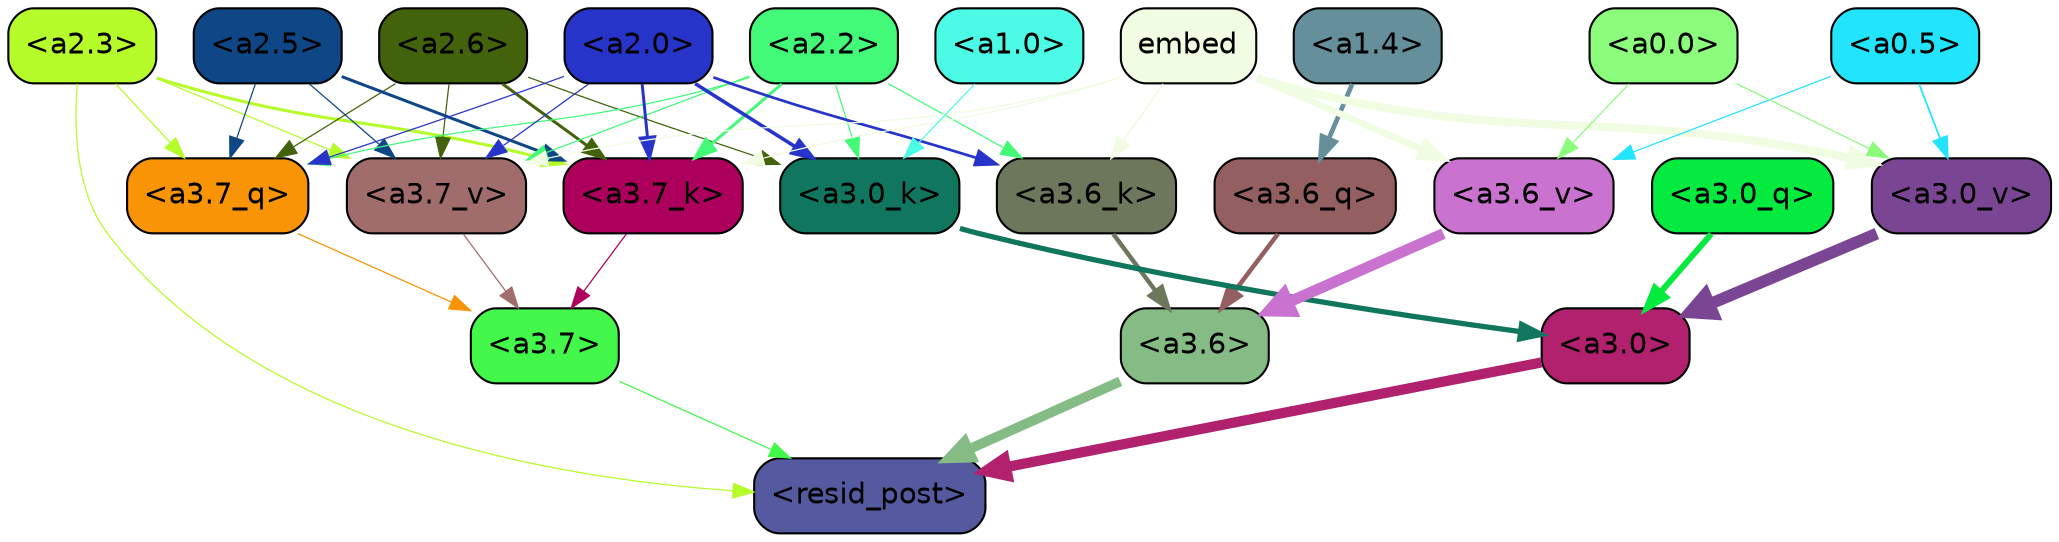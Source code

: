 strict digraph "" {
	graph [bgcolor=transparent,
		layout=dot,
		overlap=false,
		splines=true
	];
	"<a3.7>"	[color=black,
		fillcolor="#43f84a",
		fontname=Helvetica,
		shape=box,
		style="filled, rounded"];
	"<resid_post>"	[color=black,
		fillcolor="#555aa0",
		fontname=Helvetica,
		shape=box,
		style="filled, rounded"];
	"<a3.7>" -> "<resid_post>"	[color="#43f84a",
		penwidth=0.6];
	"<a3.6>"	[color=black,
		fillcolor="#85bc85",
		fontname=Helvetica,
		shape=box,
		style="filled, rounded"];
	"<a3.6>" -> "<resid_post>"	[color="#85bc85",
		penwidth=4.746312499046326];
	"<a3.0>"	[color=black,
		fillcolor="#b1216d",
		fontname=Helvetica,
		shape=box,
		style="filled, rounded"];
	"<a3.0>" -> "<resid_post>"	[color="#b1216d",
		penwidth=4.896343111991882];
	"<a2.3>"	[color=black,
		fillcolor="#b6fb2a",
		fontname=Helvetica,
		shape=box,
		style="filled, rounded"];
	"<a2.3>" -> "<resid_post>"	[color="#b6fb2a",
		penwidth=0.6];
	"<a3.7_q>"	[color=black,
		fillcolor="#f99406",
		fontname=Helvetica,
		shape=box,
		style="filled, rounded"];
	"<a2.3>" -> "<a3.7_q>"	[color="#b6fb2a",
		penwidth=0.6];
	"<a3.7_k>"	[color=black,
		fillcolor="#ad005d",
		fontname=Helvetica,
		shape=box,
		style="filled, rounded"];
	"<a2.3>" -> "<a3.7_k>"	[color="#b6fb2a",
		penwidth=1.467104621231556];
	"<a3.7_v>"	[color=black,
		fillcolor="#a06d6c",
		fontname=Helvetica,
		shape=box,
		style="filled, rounded"];
	"<a2.3>" -> "<a3.7_v>"	[color="#b6fb2a",
		penwidth=0.6];
	"<a3.7_q>" -> "<a3.7>"	[color="#f99406",
		penwidth=0.6];
	"<a3.6_q>"	[color=black,
		fillcolor="#945f61",
		fontname=Helvetica,
		shape=box,
		style="filled, rounded"];
	"<a3.6_q>" -> "<a3.6>"	[color="#945f61",
		penwidth=2.160832464694977];
	"<a3.0_q>"	[color=black,
		fillcolor="#04ea3e",
		fontname=Helvetica,
		shape=box,
		style="filled, rounded"];
	"<a3.0_q>" -> "<a3.0>"	[color="#04ea3e",
		penwidth=2.870753765106201];
	"<a3.7_k>" -> "<a3.7>"	[color="#ad005d",
		penwidth=0.6];
	"<a3.6_k>"	[color=black,
		fillcolor="#6c775b",
		fontname=Helvetica,
		shape=box,
		style="filled, rounded"];
	"<a3.6_k>" -> "<a3.6>"	[color="#6c775b",
		penwidth=2.13908451795578];
	"<a3.0_k>"	[color=black,
		fillcolor="#11765e",
		fontname=Helvetica,
		shape=box,
		style="filled, rounded"];
	"<a3.0_k>" -> "<a3.0>"	[color="#11765e",
		penwidth=2.520303964614868];
	"<a3.7_v>" -> "<a3.7>"	[color="#a06d6c",
		penwidth=0.6];
	"<a3.6_v>"	[color=black,
		fillcolor="#c972cf",
		fontname=Helvetica,
		shape=box,
		style="filled, rounded"];
	"<a3.6_v>" -> "<a3.6>"	[color="#c972cf",
		penwidth=5.297133803367615];
	"<a3.0_v>"	[color=black,
		fillcolor="#7a4592",
		fontname=Helvetica,
		shape=box,
		style="filled, rounded"];
	"<a3.0_v>" -> "<a3.0>"	[color="#7a4592",
		penwidth=5.680712580680847];
	"<a2.6>"	[color=black,
		fillcolor="#42630c",
		fontname=Helvetica,
		shape=box,
		style="filled, rounded"];
	"<a2.6>" -> "<a3.7_q>"	[color="#42630c",
		penwidth=0.6];
	"<a2.6>" -> "<a3.7_k>"	[color="#42630c",
		penwidth=1.4453159049153328];
	"<a2.6>" -> "<a3.0_k>"	[color="#42630c",
		penwidth=0.6];
	"<a2.6>" -> "<a3.7_v>"	[color="#42630c",
		penwidth=0.6];
	"<a2.5>"	[color=black,
		fillcolor="#0f4786",
		fontname=Helvetica,
		shape=box,
		style="filled, rounded"];
	"<a2.5>" -> "<a3.7_q>"	[color="#0f4786",
		penwidth=0.6];
	"<a2.5>" -> "<a3.7_k>"	[color="#0f4786",
		penwidth=1.4526091292500496];
	"<a2.5>" -> "<a3.7_v>"	[color="#0f4786",
		penwidth=0.6];
	"<a2.2>"	[color=black,
		fillcolor="#42fa78",
		fontname=Helvetica,
		shape=box,
		style="filled, rounded"];
	"<a2.2>" -> "<a3.7_q>"	[color="#42fa78",
		penwidth=0.6];
	"<a2.2>" -> "<a3.7_k>"	[color="#42fa78",
		penwidth=1.4310357049107552];
	"<a2.2>" -> "<a3.6_k>"	[color="#42fa78",
		penwidth=0.6];
	"<a2.2>" -> "<a3.0_k>"	[color="#42fa78",
		penwidth=0.6];
	"<a2.2>" -> "<a3.7_v>"	[color="#42fa78",
		penwidth=0.6];
	"<a2.0>"	[color=black,
		fillcolor="#2734c9",
		fontname=Helvetica,
		shape=box,
		style="filled, rounded"];
	"<a2.0>" -> "<a3.7_q>"	[color="#2734c9",
		penwidth=0.6];
	"<a2.0>" -> "<a3.7_k>"	[color="#2734c9",
		penwidth=1.4314699843525887];
	"<a2.0>" -> "<a3.6_k>"	[color="#2734c9",
		penwidth=1.2950235605239868];
	"<a2.0>" -> "<a3.0_k>"	[color="#2734c9",
		penwidth=1.712992787361145];
	"<a2.0>" -> "<a3.7_v>"	[color="#2734c9",
		penwidth=0.6];
	"<a1.4>"	[color=black,
		fillcolor="#648f9b",
		fontname=Helvetica,
		shape=box,
		style="filled, rounded"];
	"<a1.4>" -> "<a3.6_q>"	[color="#648f9b",
		penwidth=2.242796540260315];
	embed	[color=black,
		fillcolor="#f0fde2",
		fontname=Helvetica,
		shape=box,
		style="filled, rounded"];
	embed -> "<a3.7_k>"	[color="#f0fde2",
		penwidth=0.6];
	embed -> "<a3.6_k>"	[color="#f0fde2",
		penwidth=0.891706109046936];
	embed -> "<a3.7_v>"	[color="#f0fde2",
		penwidth=0.6];
	embed -> "<a3.6_v>"	[color="#f0fde2",
		penwidth=3.1766927242279053];
	embed -> "<a3.0_v>"	[color="#f0fde2",
		penwidth=3.9005755856633186];
	"<a1.0>"	[color=black,
		fillcolor="#4cfbe5",
		fontname=Helvetica,
		shape=box,
		style="filled, rounded"];
	"<a1.0>" -> "<a3.0_k>"	[color="#4cfbe5",
		penwidth=0.6];
	"<a0.5>"	[color=black,
		fillcolor="#22e4fd",
		fontname=Helvetica,
		shape=box,
		style="filled, rounded"];
	"<a0.5>" -> "<a3.6_v>"	[color="#22e4fd",
		penwidth=0.6];
	"<a0.5>" -> "<a3.0_v>"	[color="#22e4fd",
		penwidth=0.8493617177009583];
	"<a0.0>"	[color=black,
		fillcolor="#8bfc7c",
		fontname=Helvetica,
		shape=box,
		style="filled, rounded"];
	"<a0.0>" -> "<a3.6_v>"	[color="#8bfc7c",
		penwidth=0.6];
	"<a0.0>" -> "<a3.0_v>"	[color="#8bfc7c",
		penwidth=0.6];
}
